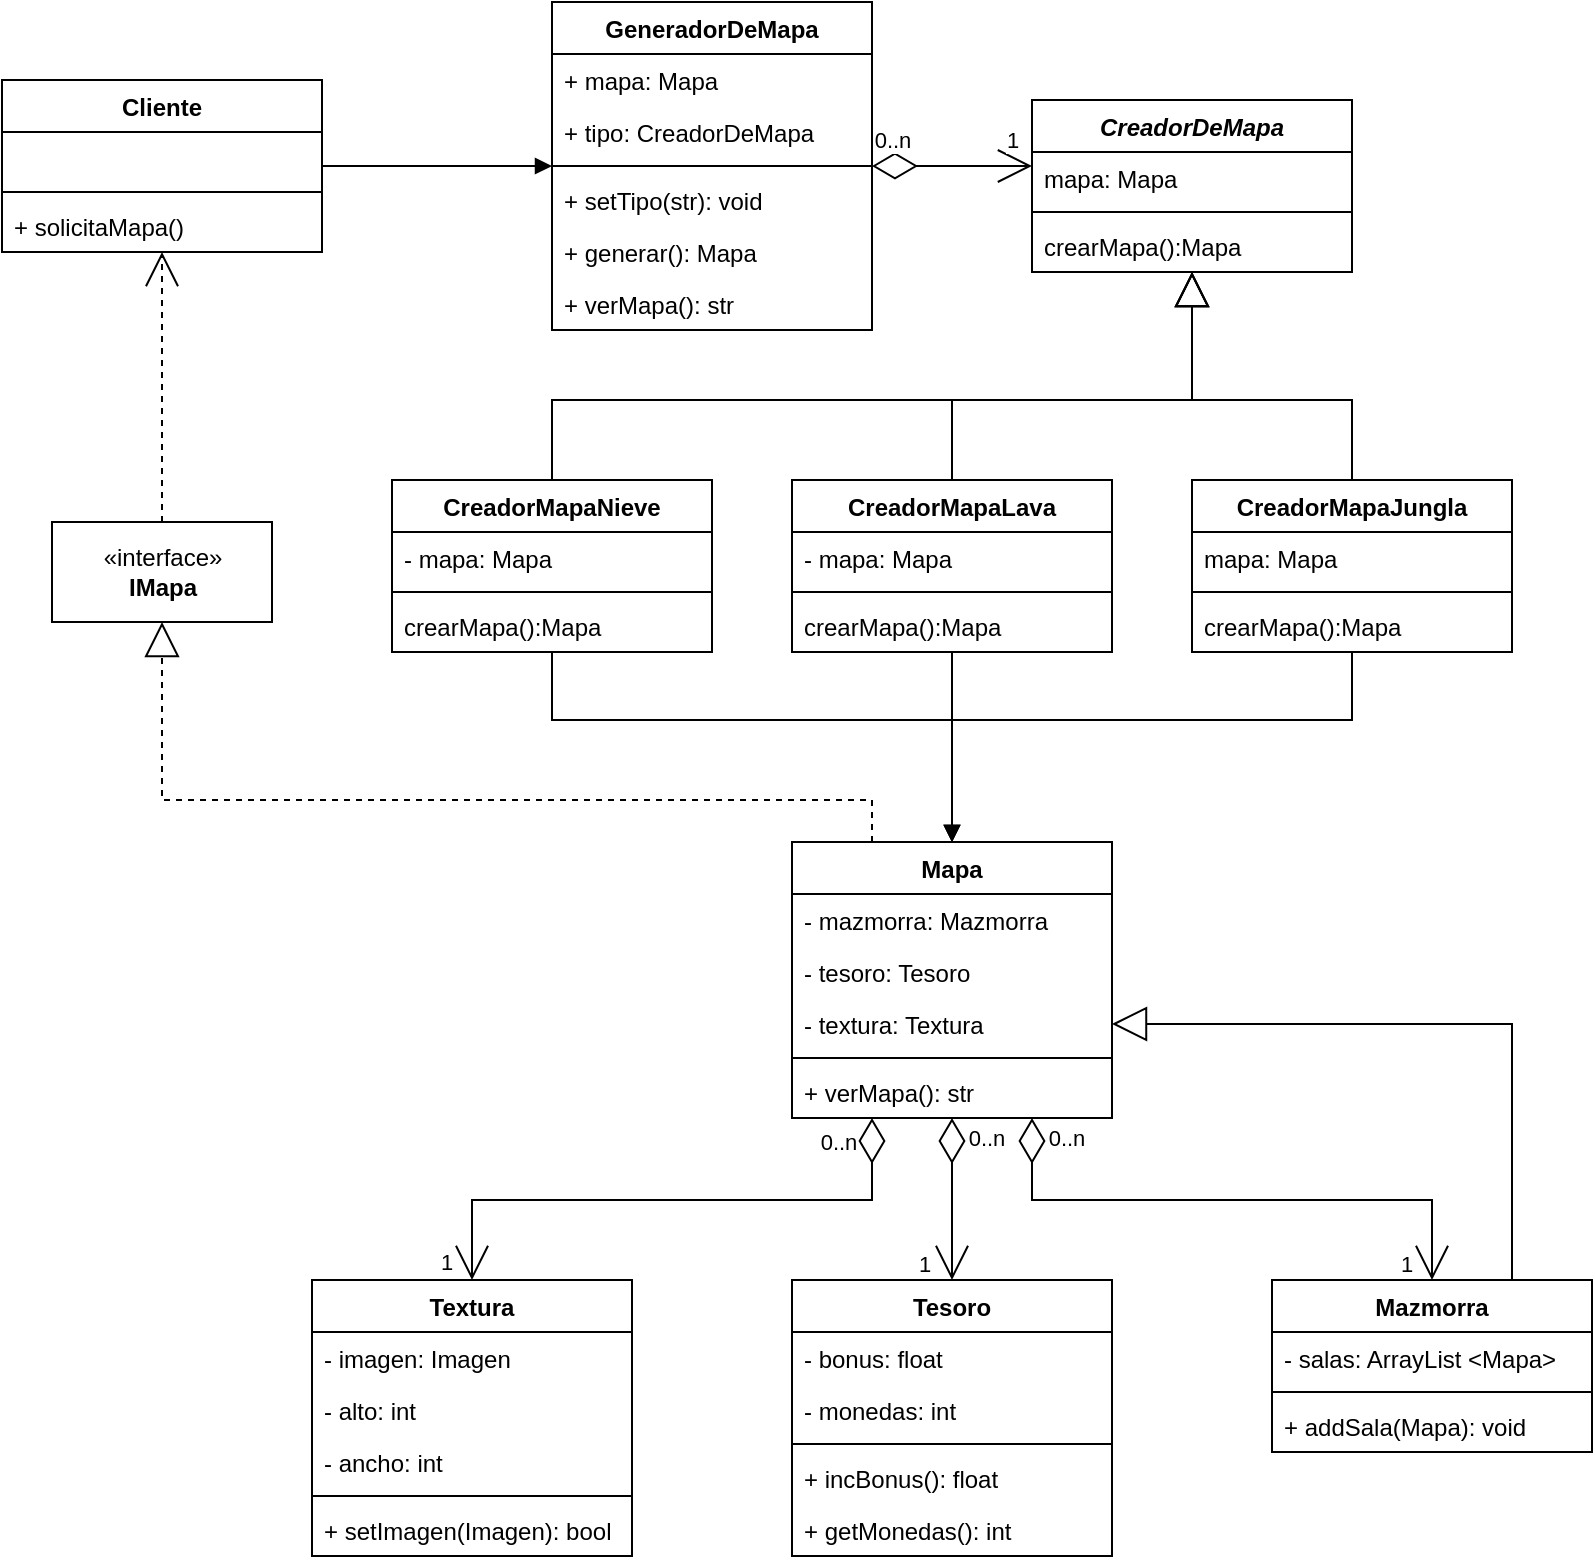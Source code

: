 <mxfile version="15.1.4" type="google"><diagram id="6EnHyA74ppr_muA8HPjM" name="Page-1"><mxGraphModel dx="699" dy="659" grid="1" gridSize="10" guides="1" tooltips="1" connect="1" arrows="1" fold="1" page="1" pageScale="1" pageWidth="1600" pageHeight="1200" math="0" shadow="0"><root><mxCell id="0"/><mxCell id="1" parent="0"/><mxCell id="7ScbWUX4ve8df_ILTSb7-1" value="Cliente" style="swimlane;fontStyle=1;align=center;verticalAlign=top;childLayout=stackLayout;horizontal=1;startSize=26;horizontalStack=0;resizeParent=1;resizeParentMax=0;resizeLast=0;collapsible=1;marginBottom=0;" parent="1" vertex="1"><mxGeometry x="85" y="160" width="160" height="86" as="geometry"/></mxCell><mxCell id="7ScbWUX4ve8df_ILTSb7-2" value=" " style="text;strokeColor=none;fillColor=none;align=left;verticalAlign=top;spacingLeft=4;spacingRight=4;overflow=hidden;rotatable=0;points=[[0,0.5],[1,0.5]];portConstraint=eastwest;" parent="7ScbWUX4ve8df_ILTSb7-1" vertex="1"><mxGeometry y="26" width="160" height="26" as="geometry"/></mxCell><mxCell id="7ScbWUX4ve8df_ILTSb7-3" value="" style="line;strokeWidth=1;fillColor=none;align=left;verticalAlign=middle;spacingTop=-1;spacingLeft=3;spacingRight=3;rotatable=0;labelPosition=right;points=[];portConstraint=eastwest;" parent="7ScbWUX4ve8df_ILTSb7-1" vertex="1"><mxGeometry y="52" width="160" height="8" as="geometry"/></mxCell><mxCell id="7ScbWUX4ve8df_ILTSb7-4" value="+ solicitaMapa()" style="text;strokeColor=none;fillColor=none;align=left;verticalAlign=top;spacingLeft=4;spacingRight=4;overflow=hidden;rotatable=0;points=[[0,0.5],[1,0.5]];portConstraint=eastwest;" parent="7ScbWUX4ve8df_ILTSb7-1" vertex="1"><mxGeometry y="60" width="160" height="26" as="geometry"/></mxCell><mxCell id="7ScbWUX4ve8df_ILTSb7-5" value="GeneradorDeMapa" style="swimlane;fontStyle=1;align=center;verticalAlign=top;childLayout=stackLayout;horizontal=1;startSize=26;horizontalStack=0;resizeParent=1;resizeParentMax=0;resizeLast=0;collapsible=1;marginBottom=0;" parent="1" vertex="1"><mxGeometry x="360" y="121" width="160" height="164" as="geometry"/></mxCell><mxCell id="7ScbWUX4ve8df_ILTSb7-6" value="+ mapa: Mapa" style="text;strokeColor=none;fillColor=none;align=left;verticalAlign=top;spacingLeft=4;spacingRight=4;overflow=hidden;rotatable=0;points=[[0,0.5],[1,0.5]];portConstraint=eastwest;" parent="7ScbWUX4ve8df_ILTSb7-5" vertex="1"><mxGeometry y="26" width="160" height="26" as="geometry"/></mxCell><mxCell id="tpcO7JHBFqA_2X1LpTh--10" value="+ tipo: CreadorDeMapa" style="text;strokeColor=none;fillColor=none;align=left;verticalAlign=top;spacingLeft=4;spacingRight=4;overflow=hidden;rotatable=0;points=[[0,0.5],[1,0.5]];portConstraint=eastwest;" parent="7ScbWUX4ve8df_ILTSb7-5" vertex="1"><mxGeometry y="52" width="160" height="26" as="geometry"/></mxCell><mxCell id="7ScbWUX4ve8df_ILTSb7-7" value="" style="line;strokeWidth=1;fillColor=none;align=left;verticalAlign=middle;spacingTop=-1;spacingLeft=3;spacingRight=3;rotatable=0;labelPosition=right;points=[];portConstraint=eastwest;" parent="7ScbWUX4ve8df_ILTSb7-5" vertex="1"><mxGeometry y="78" width="160" height="8" as="geometry"/></mxCell><mxCell id="7ScbWUX4ve8df_ILTSb7-8" value="+ setTipo(str): void" style="text;strokeColor=none;fillColor=none;align=left;verticalAlign=top;spacingLeft=4;spacingRight=4;overflow=hidden;rotatable=0;points=[[0,0.5],[1,0.5]];portConstraint=eastwest;" parent="7ScbWUX4ve8df_ILTSb7-5" vertex="1"><mxGeometry y="86" width="160" height="26" as="geometry"/></mxCell><mxCell id="tpcO7JHBFqA_2X1LpTh--9" value="+ generar(): Mapa" style="text;strokeColor=none;fillColor=none;align=left;verticalAlign=top;spacingLeft=4;spacingRight=4;overflow=hidden;rotatable=0;points=[[0,0.5],[1,0.5]];portConstraint=eastwest;" parent="7ScbWUX4ve8df_ILTSb7-5" vertex="1"><mxGeometry y="112" width="160" height="26" as="geometry"/></mxCell><mxCell id="tpcO7JHBFqA_2X1LpTh--11" value="+ verMapa(): str" style="text;strokeColor=none;fillColor=none;align=left;verticalAlign=top;spacingLeft=4;spacingRight=4;overflow=hidden;rotatable=0;points=[[0,0.5],[1,0.5]];portConstraint=eastwest;" parent="7ScbWUX4ve8df_ILTSb7-5" vertex="1"><mxGeometry y="138" width="160" height="26" as="geometry"/></mxCell><mxCell id="7ScbWUX4ve8df_ILTSb7-18" style="edgeStyle=orthogonalEdgeStyle;rounded=0;orthogonalLoop=1;jettySize=auto;html=1;entryX=1;entryY=0.5;entryDx=0;entryDy=0;endArrow=diamondThin;endFill=0;startSize=15;endSize=20;startArrow=open;startFill=0;" parent="1" target="7ScbWUX4ve8df_ILTSb7-5" edge="1"><mxGeometry relative="1" as="geometry"><Array as="points"><mxPoint x="560" y="203"/></Array><mxPoint x="600" y="203" as="sourcePoint"/></mxGeometry></mxCell><mxCell id="7ScbWUX4ve8df_ILTSb7-19" value="0..n" style="edgeLabel;html=1;align=center;verticalAlign=middle;resizable=0;points=[];" parent="7ScbWUX4ve8df_ILTSb7-18" vertex="1" connectable="0"><mxGeometry x="0.87" y="-4" relative="1" as="geometry"><mxPoint x="5" y="-9" as="offset"/></mxGeometry></mxCell><mxCell id="7ScbWUX4ve8df_ILTSb7-21" value="1" style="edgeLabel;html=1;align=center;verticalAlign=middle;resizable=0;points=[];" parent="7ScbWUX4ve8df_ILTSb7-18" vertex="1" connectable="0"><mxGeometry x="-0.84" relative="1" as="geometry"><mxPoint x="-4" y="-13" as="offset"/></mxGeometry></mxCell><mxCell id="7ScbWUX4ve8df_ILTSb7-9" value="CreadorDeMapa" style="swimlane;fontStyle=3;align=center;verticalAlign=top;childLayout=stackLayout;horizontal=1;startSize=26;horizontalStack=0;resizeParent=1;resizeParentMax=0;resizeLast=0;collapsible=1;marginBottom=0;" parent="1" vertex="1"><mxGeometry x="600" y="170" width="160" height="86" as="geometry"/></mxCell><mxCell id="7ScbWUX4ve8df_ILTSb7-10" value="mapa: Mapa" style="text;strokeColor=none;fillColor=none;align=left;verticalAlign=top;spacingLeft=4;spacingRight=4;overflow=hidden;rotatable=0;points=[[0,0.5],[1,0.5]];portConstraint=eastwest;" parent="7ScbWUX4ve8df_ILTSb7-9" vertex="1"><mxGeometry y="26" width="160" height="26" as="geometry"/></mxCell><mxCell id="7ScbWUX4ve8df_ILTSb7-11" value="" style="line;strokeWidth=1;fillColor=none;align=left;verticalAlign=middle;spacingTop=-1;spacingLeft=3;spacingRight=3;rotatable=0;labelPosition=right;points=[];portConstraint=eastwest;" parent="7ScbWUX4ve8df_ILTSb7-9" vertex="1"><mxGeometry y="52" width="160" height="8" as="geometry"/></mxCell><mxCell id="7ScbWUX4ve8df_ILTSb7-12" value="crearMapa():Mapa" style="text;strokeColor=none;fillColor=none;align=left;verticalAlign=top;spacingLeft=4;spacingRight=4;overflow=hidden;rotatable=0;points=[[0,0.5],[1,0.5]];portConstraint=eastwest;" parent="7ScbWUX4ve8df_ILTSb7-9" vertex="1"><mxGeometry y="60" width="160" height="26" as="geometry"/></mxCell><mxCell id="7ScbWUX4ve8df_ILTSb7-13" value="CreadorMapaNieve" style="swimlane;fontStyle=1;align=center;verticalAlign=top;childLayout=stackLayout;horizontal=1;startSize=26;horizontalStack=0;resizeParent=1;resizeParentMax=0;resizeLast=0;collapsible=1;marginBottom=0;" parent="1" vertex="1"><mxGeometry x="280" y="360" width="160" height="86" as="geometry"/></mxCell><mxCell id="7ScbWUX4ve8df_ILTSb7-14" value="- mapa: Mapa" style="text;strokeColor=none;fillColor=none;align=left;verticalAlign=top;spacingLeft=4;spacingRight=4;overflow=hidden;rotatable=0;points=[[0,0.5],[1,0.5]];portConstraint=eastwest;" parent="7ScbWUX4ve8df_ILTSb7-13" vertex="1"><mxGeometry y="26" width="160" height="26" as="geometry"/></mxCell><mxCell id="7ScbWUX4ve8df_ILTSb7-15" value="" style="line;strokeWidth=1;fillColor=none;align=left;verticalAlign=middle;spacingTop=-1;spacingLeft=3;spacingRight=3;rotatable=0;labelPosition=right;points=[];portConstraint=eastwest;" parent="7ScbWUX4ve8df_ILTSb7-13" vertex="1"><mxGeometry y="52" width="160" height="8" as="geometry"/></mxCell><mxCell id="7ScbWUX4ve8df_ILTSb7-16" value="crearMapa():Mapa" style="text;strokeColor=none;fillColor=none;align=left;verticalAlign=top;spacingLeft=4;spacingRight=4;overflow=hidden;rotatable=0;points=[[0,0.5],[1,0.5]];portConstraint=eastwest;" parent="7ScbWUX4ve8df_ILTSb7-13" vertex="1"><mxGeometry y="60" width="160" height="26" as="geometry"/></mxCell><mxCell id="7ScbWUX4ve8df_ILTSb7-17" style="edgeStyle=orthogonalEdgeStyle;rounded=0;orthogonalLoop=1;jettySize=auto;html=1;exitX=0.5;exitY=1;exitDx=0;exitDy=0;endArrow=none;endFill=0;entryX=0.5;entryY=0;entryDx=0;entryDy=0;startArrow=block;startFill=0;startSize=15;" parent="1" source="7ScbWUX4ve8df_ILTSb7-9" target="7ScbWUX4ve8df_ILTSb7-13" edge="1"><mxGeometry relative="1" as="geometry"><mxPoint x="445" y="351" as="sourcePoint"/><mxPoint x="505" y="424" as="targetPoint"/><Array as="points"><mxPoint x="680" y="320"/><mxPoint x="360" y="320"/></Array></mxGeometry></mxCell><mxCell id="7ScbWUX4ve8df_ILTSb7-28" style="edgeStyle=orthogonalEdgeStyle;rounded=0;orthogonalLoop=1;jettySize=auto;html=1;exitX=0.25;exitY=0;exitDx=0;exitDy=0;entryX=0.5;entryY=1;entryDx=0;entryDy=0;startArrow=none;startFill=0;endArrow=block;endFill=0;startSize=15;endSize=15;dashed=1;" parent="1" source="7ScbWUX4ve8df_ILTSb7-22" target="7ScbWUX4ve8df_ILTSb7-27" edge="1"><mxGeometry relative="1" as="geometry"><Array as="points"><mxPoint x="520" y="520"/><mxPoint x="165" y="520"/></Array></mxGeometry></mxCell><mxCell id="7ScbWUX4ve8df_ILTSb7-22" value="Mapa" style="swimlane;fontStyle=1;align=center;verticalAlign=top;childLayout=stackLayout;horizontal=1;startSize=26;horizontalStack=0;resizeParent=1;resizeParentMax=0;resizeLast=0;collapsible=1;marginBottom=0;" parent="1" vertex="1"><mxGeometry x="480" y="541" width="160" height="138" as="geometry"/></mxCell><mxCell id="tpcO7JHBFqA_2X1LpTh--2" value="- mazmorra: Mazmorra" style="text;strokeColor=none;fillColor=none;align=left;verticalAlign=top;spacingLeft=4;spacingRight=4;overflow=hidden;rotatable=0;points=[[0,0.5],[1,0.5]];portConstraint=eastwest;" parent="7ScbWUX4ve8df_ILTSb7-22" vertex="1"><mxGeometry y="26" width="160" height="26" as="geometry"/></mxCell><mxCell id="tpcO7JHBFqA_2X1LpTh--3" value="- tesoro: Tesoro" style="text;strokeColor=none;fillColor=none;align=left;verticalAlign=top;spacingLeft=4;spacingRight=4;overflow=hidden;rotatable=0;points=[[0,0.5],[1,0.5]];portConstraint=eastwest;" parent="7ScbWUX4ve8df_ILTSb7-22" vertex="1"><mxGeometry y="52" width="160" height="26" as="geometry"/></mxCell><mxCell id="7ScbWUX4ve8df_ILTSb7-23" value="- textura: Textura" style="text;strokeColor=none;fillColor=none;align=left;verticalAlign=top;spacingLeft=4;spacingRight=4;overflow=hidden;rotatable=0;points=[[0,0.5],[1,0.5]];portConstraint=eastwest;" parent="7ScbWUX4ve8df_ILTSb7-22" vertex="1"><mxGeometry y="78" width="160" height="26" as="geometry"/></mxCell><mxCell id="7ScbWUX4ve8df_ILTSb7-24" value="" style="line;strokeWidth=1;fillColor=none;align=left;verticalAlign=middle;spacingTop=-1;spacingLeft=3;spacingRight=3;rotatable=0;labelPosition=right;points=[];portConstraint=eastwest;" parent="7ScbWUX4ve8df_ILTSb7-22" vertex="1"><mxGeometry y="104" width="160" height="8" as="geometry"/></mxCell><mxCell id="7ScbWUX4ve8df_ILTSb7-25" value="+ verMapa(): str" style="text;strokeColor=none;fillColor=none;align=left;verticalAlign=top;spacingLeft=4;spacingRight=4;overflow=hidden;rotatable=0;points=[[0,0.5],[1,0.5]];portConstraint=eastwest;" parent="7ScbWUX4ve8df_ILTSb7-22" vertex="1"><mxGeometry y="112" width="160" height="26" as="geometry"/></mxCell><mxCell id="7ScbWUX4ve8df_ILTSb7-57" style="edgeStyle=orthogonalEdgeStyle;rounded=0;orthogonalLoop=1;jettySize=auto;html=1;exitX=0.5;exitY=0;exitDx=0;exitDy=0;entryX=0.5;entryY=1;entryDx=0;entryDy=0;dashed=1;startArrow=none;startFill=0;endArrow=open;endFill=0;startSize=15;endSize=15;" parent="1" source="7ScbWUX4ve8df_ILTSb7-27" target="7ScbWUX4ve8df_ILTSb7-1" edge="1"><mxGeometry relative="1" as="geometry"/></mxCell><mxCell id="7ScbWUX4ve8df_ILTSb7-27" value="«interface»&lt;br&gt;&lt;b&gt;IMapa&lt;/b&gt;" style="html=1;" parent="1" vertex="1"><mxGeometry x="110" y="381" width="110" height="50" as="geometry"/></mxCell><mxCell id="7ScbWUX4ve8df_ILTSb7-29" value="Textura" style="swimlane;fontStyle=1;align=center;verticalAlign=top;childLayout=stackLayout;horizontal=1;startSize=26;horizontalStack=0;resizeParent=1;resizeParentMax=0;resizeLast=0;collapsible=1;marginBottom=0;" parent="1" vertex="1"><mxGeometry x="240" y="760" width="160" height="138" as="geometry"/></mxCell><mxCell id="tpcO7JHBFqA_2X1LpTh--6" value="- imagen: Imagen" style="text;strokeColor=none;fillColor=none;align=left;verticalAlign=top;spacingLeft=4;spacingRight=4;overflow=hidden;rotatable=0;points=[[0,0.5],[1,0.5]];portConstraint=eastwest;" parent="7ScbWUX4ve8df_ILTSb7-29" vertex="1"><mxGeometry y="26" width="160" height="26" as="geometry"/></mxCell><mxCell id="tpcO7JHBFqA_2X1LpTh--7" value="- alto: int" style="text;strokeColor=none;fillColor=none;align=left;verticalAlign=top;spacingLeft=4;spacingRight=4;overflow=hidden;rotatable=0;points=[[0,0.5],[1,0.5]];portConstraint=eastwest;" parent="7ScbWUX4ve8df_ILTSb7-29" vertex="1"><mxGeometry y="52" width="160" height="26" as="geometry"/></mxCell><mxCell id="7ScbWUX4ve8df_ILTSb7-30" value="- ancho: int" style="text;strokeColor=none;fillColor=none;align=left;verticalAlign=top;spacingLeft=4;spacingRight=4;overflow=hidden;rotatable=0;points=[[0,0.5],[1,0.5]];portConstraint=eastwest;" parent="7ScbWUX4ve8df_ILTSb7-29" vertex="1"><mxGeometry y="78" width="160" height="26" as="geometry"/></mxCell><mxCell id="7ScbWUX4ve8df_ILTSb7-31" value="" style="line;strokeWidth=1;fillColor=none;align=left;verticalAlign=middle;spacingTop=-1;spacingLeft=3;spacingRight=3;rotatable=0;labelPosition=right;points=[];portConstraint=eastwest;" parent="7ScbWUX4ve8df_ILTSb7-29" vertex="1"><mxGeometry y="104" width="160" height="8" as="geometry"/></mxCell><mxCell id="7ScbWUX4ve8df_ILTSb7-32" value="+ setImagen(Imagen): bool" style="text;strokeColor=none;fillColor=none;align=left;verticalAlign=top;spacingLeft=4;spacingRight=4;overflow=hidden;rotatable=0;points=[[0,0.5],[1,0.5]];portConstraint=eastwest;" parent="7ScbWUX4ve8df_ILTSb7-29" vertex="1"><mxGeometry y="112" width="160" height="26" as="geometry"/></mxCell><mxCell id="7ScbWUX4ve8df_ILTSb7-37" value="Tesoro" style="swimlane;fontStyle=1;align=center;verticalAlign=top;childLayout=stackLayout;horizontal=1;startSize=26;horizontalStack=0;resizeParent=1;resizeParentMax=0;resizeLast=0;collapsible=1;marginBottom=0;" parent="1" vertex="1"><mxGeometry x="480" y="760" width="160" height="138" as="geometry"/></mxCell><mxCell id="tpcO7JHBFqA_2X1LpTh--5" value="- bonus: float" style="text;strokeColor=none;fillColor=none;align=left;verticalAlign=top;spacingLeft=4;spacingRight=4;overflow=hidden;rotatable=0;points=[[0,0.5],[1,0.5]];portConstraint=eastwest;" parent="7ScbWUX4ve8df_ILTSb7-37" vertex="1"><mxGeometry y="26" width="160" height="26" as="geometry"/></mxCell><mxCell id="7ScbWUX4ve8df_ILTSb7-38" value="- monedas: int" style="text;strokeColor=none;fillColor=none;align=left;verticalAlign=top;spacingLeft=4;spacingRight=4;overflow=hidden;rotatable=0;points=[[0,0.5],[1,0.5]];portConstraint=eastwest;" parent="7ScbWUX4ve8df_ILTSb7-37" vertex="1"><mxGeometry y="52" width="160" height="26" as="geometry"/></mxCell><mxCell id="7ScbWUX4ve8df_ILTSb7-39" value="" style="line;strokeWidth=1;fillColor=none;align=left;verticalAlign=middle;spacingTop=-1;spacingLeft=3;spacingRight=3;rotatable=0;labelPosition=right;points=[];portConstraint=eastwest;" parent="7ScbWUX4ve8df_ILTSb7-37" vertex="1"><mxGeometry y="78" width="160" height="8" as="geometry"/></mxCell><mxCell id="7ScbWUX4ve8df_ILTSb7-40" value="+ incBonus(): float" style="text;strokeColor=none;fillColor=none;align=left;verticalAlign=top;spacingLeft=4;spacingRight=4;overflow=hidden;rotatable=0;points=[[0,0.5],[1,0.5]];portConstraint=eastwest;" parent="7ScbWUX4ve8df_ILTSb7-37" vertex="1"><mxGeometry y="86" width="160" height="26" as="geometry"/></mxCell><mxCell id="otvVu3BzpkUGjdW5pE2W-4" value="+ getMonedas(): int" style="text;strokeColor=none;fillColor=none;align=left;verticalAlign=top;spacingLeft=4;spacingRight=4;overflow=hidden;rotatable=0;points=[[0,0.5],[1,0.5]];portConstraint=eastwest;" parent="7ScbWUX4ve8df_ILTSb7-37" vertex="1"><mxGeometry y="112" width="160" height="26" as="geometry"/></mxCell><mxCell id="tpcO7JHBFqA_2X1LpTh--1" style="edgeStyle=orthogonalEdgeStyle;rounded=0;orthogonalLoop=1;jettySize=auto;html=1;exitX=0.75;exitY=0;exitDx=0;exitDy=0;entryX=1;entryY=0.5;entryDx=0;entryDy=0;endArrow=block;endFill=0;startSize=15;endSize=15;" parent="1" source="7ScbWUX4ve8df_ILTSb7-41" target="7ScbWUX4ve8df_ILTSb7-23" edge="1"><mxGeometry relative="1" as="geometry"/></mxCell><mxCell id="7ScbWUX4ve8df_ILTSb7-41" value="Mazmorra" style="swimlane;fontStyle=1;align=center;verticalAlign=top;childLayout=stackLayout;horizontal=1;startSize=26;horizontalStack=0;resizeParent=1;resizeParentMax=0;resizeLast=0;collapsible=1;marginBottom=0;" parent="1" vertex="1"><mxGeometry x="720" y="760" width="160" height="86" as="geometry"/></mxCell><mxCell id="7ScbWUX4ve8df_ILTSb7-42" value="- salas: ArrayList &lt;Mapa&gt;" style="text;strokeColor=none;fillColor=none;align=left;verticalAlign=top;spacingLeft=4;spacingRight=4;overflow=hidden;rotatable=0;points=[[0,0.5],[1,0.5]];portConstraint=eastwest;" parent="7ScbWUX4ve8df_ILTSb7-41" vertex="1"><mxGeometry y="26" width="160" height="26" as="geometry"/></mxCell><mxCell id="7ScbWUX4ve8df_ILTSb7-43" value="" style="line;strokeWidth=1;fillColor=none;align=left;verticalAlign=middle;spacingTop=-1;spacingLeft=3;spacingRight=3;rotatable=0;labelPosition=right;points=[];portConstraint=eastwest;" parent="7ScbWUX4ve8df_ILTSb7-41" vertex="1"><mxGeometry y="52" width="160" height="8" as="geometry"/></mxCell><mxCell id="7ScbWUX4ve8df_ILTSb7-44" value="+ addSala(Mapa): void" style="text;strokeColor=none;fillColor=none;align=left;verticalAlign=top;spacingLeft=4;spacingRight=4;overflow=hidden;rotatable=0;points=[[0,0.5],[1,0.5]];portConstraint=eastwest;" parent="7ScbWUX4ve8df_ILTSb7-41" vertex="1"><mxGeometry y="60" width="160" height="26" as="geometry"/></mxCell><mxCell id="7ScbWUX4ve8df_ILTSb7-46" style="edgeStyle=orthogonalEdgeStyle;rounded=0;orthogonalLoop=1;jettySize=auto;html=1;entryX=0.25;entryY=1;entryDx=0;entryDy=0;endArrow=diamondThin;endFill=0;startSize=15;endSize=20;startArrow=open;startFill=0;exitX=0.5;exitY=0;exitDx=0;exitDy=0;" parent="1" source="7ScbWUX4ve8df_ILTSb7-29" target="7ScbWUX4ve8df_ILTSb7-22" edge="1"><mxGeometry relative="1" as="geometry"><mxPoint x="360" y="730" as="sourcePoint"/><mxPoint x="445" y="627" as="targetPoint"/><Array as="points"><mxPoint x="320" y="720"/><mxPoint x="520" y="720"/></Array></mxGeometry></mxCell><mxCell id="7ScbWUX4ve8df_ILTSb7-47" value="0..n" style="edgeLabel;html=1;align=center;verticalAlign=middle;resizable=0;points=[];" parent="7ScbWUX4ve8df_ILTSb7-46" vertex="1" connectable="0"><mxGeometry x="0.87" y="-4" relative="1" as="geometry"><mxPoint x="-21" y="-7" as="offset"/></mxGeometry></mxCell><mxCell id="7ScbWUX4ve8df_ILTSb7-48" value="1" style="edgeLabel;html=1;align=center;verticalAlign=middle;resizable=0;points=[];" parent="7ScbWUX4ve8df_ILTSb7-46" vertex="1" connectable="0"><mxGeometry x="-0.84" relative="1" as="geometry"><mxPoint x="-13" y="13" as="offset"/></mxGeometry></mxCell><mxCell id="7ScbWUX4ve8df_ILTSb7-50" style="edgeStyle=orthogonalEdgeStyle;rounded=0;orthogonalLoop=1;jettySize=auto;html=1;entryX=0.75;entryY=1;entryDx=0;entryDy=0;endArrow=diamondThin;endFill=0;startSize=15;endSize=20;startArrow=open;startFill=0;exitX=0.5;exitY=0;exitDx=0;exitDy=0;" parent="1" source="7ScbWUX4ve8df_ILTSb7-41" target="7ScbWUX4ve8df_ILTSb7-22" edge="1"><mxGeometry relative="1" as="geometry"><mxPoint x="800" y="750" as="sourcePoint"/><mxPoint x="815.0" y="611" as="targetPoint"/><Array as="points"><mxPoint x="800" y="720"/><mxPoint x="600" y="720"/></Array></mxGeometry></mxCell><mxCell id="7ScbWUX4ve8df_ILTSb7-51" value="0..n" style="edgeLabel;html=1;align=center;verticalAlign=middle;resizable=0;points=[];" parent="7ScbWUX4ve8df_ILTSb7-50" vertex="1" connectable="0"><mxGeometry x="0.87" y="-4" relative="1" as="geometry"><mxPoint x="13" y="-9" as="offset"/></mxGeometry></mxCell><mxCell id="7ScbWUX4ve8df_ILTSb7-52" value="1" style="edgeLabel;html=1;align=center;verticalAlign=middle;resizable=0;points=[];" parent="7ScbWUX4ve8df_ILTSb7-50" vertex="1" connectable="0"><mxGeometry x="-0.84" relative="1" as="geometry"><mxPoint x="-13" y="14" as="offset"/></mxGeometry></mxCell><mxCell id="7ScbWUX4ve8df_ILTSb7-53" style="edgeStyle=orthogonalEdgeStyle;rounded=0;orthogonalLoop=1;jettySize=auto;html=1;exitX=0.5;exitY=0;exitDx=0;exitDy=0;entryX=0.5;entryY=1;entryDx=0;entryDy=0;endArrow=diamondThin;endFill=0;startSize=15;endSize=20;startArrow=open;startFill=0;" parent="1" source="7ScbWUX4ve8df_ILTSb7-37" target="7ScbWUX4ve8df_ILTSb7-22" edge="1"><mxGeometry relative="1" as="geometry"><mxPoint x="775" y="711" as="sourcePoint"/><mxPoint x="615" y="637" as="targetPoint"/><Array as="points"><mxPoint x="560" y="760"/><mxPoint x="560" y="627"/></Array></mxGeometry></mxCell><mxCell id="7ScbWUX4ve8df_ILTSb7-54" value="0..n" style="edgeLabel;html=1;align=center;verticalAlign=middle;resizable=0;points=[];" parent="7ScbWUX4ve8df_ILTSb7-53" vertex="1" connectable="0"><mxGeometry x="0.87" y="-4" relative="1" as="geometry"><mxPoint x="13" y="4" as="offset"/></mxGeometry></mxCell><mxCell id="7ScbWUX4ve8df_ILTSb7-55" value="1" style="edgeLabel;html=1;align=center;verticalAlign=middle;resizable=0;points=[];" parent="7ScbWUX4ve8df_ILTSb7-53" vertex="1" connectable="0"><mxGeometry x="-0.84" relative="1" as="geometry"><mxPoint x="-14" y="-2" as="offset"/></mxGeometry></mxCell><mxCell id="7ScbWUX4ve8df_ILTSb7-56" style="edgeStyle=orthogonalEdgeStyle;rounded=0;orthogonalLoop=1;jettySize=auto;html=1;exitX=0.5;exitY=1;exitDx=0;exitDy=0;entryX=0.5;entryY=0;entryDx=0;entryDy=0;endArrow=block;endFill=1;" parent="1" source="7ScbWUX4ve8df_ILTSb7-13" target="7ScbWUX4ve8df_ILTSb7-22" edge="1"><mxGeometry relative="1" as="geometry"><mxPoint x="605" y="491" as="sourcePoint"/><mxPoint x="685" y="491" as="targetPoint"/><Array as="points"><mxPoint x="360" y="480"/><mxPoint x="560" y="480"/></Array></mxGeometry></mxCell><mxCell id="7ScbWUX4ve8df_ILTSb7-58" style="edgeStyle=orthogonalEdgeStyle;rounded=0;orthogonalLoop=1;jettySize=auto;html=1;exitX=1;exitY=0.5;exitDx=0;exitDy=0;entryX=0;entryY=0.5;entryDx=0;entryDy=0;endArrow=block;endFill=1;" parent="1" source="7ScbWUX4ve8df_ILTSb7-1" target="7ScbWUX4ve8df_ILTSb7-5" edge="1"><mxGeometry relative="1" as="geometry"><mxPoint x="450" y="373" as="sourcePoint"/><mxPoint x="530" y="373" as="targetPoint"/></mxGeometry></mxCell><mxCell id="hpRuqRZidSnM2ybmw8c8-1" value="CreadorMapaLava" style="swimlane;fontStyle=1;align=center;verticalAlign=top;childLayout=stackLayout;horizontal=1;startSize=26;horizontalStack=0;resizeParent=1;resizeParentMax=0;resizeLast=0;collapsible=1;marginBottom=0;" parent="1" vertex="1"><mxGeometry x="480" y="360" width="160" height="86" as="geometry"/></mxCell><mxCell id="hpRuqRZidSnM2ybmw8c8-2" value="- mapa: Mapa" style="text;strokeColor=none;fillColor=none;align=left;verticalAlign=top;spacingLeft=4;spacingRight=4;overflow=hidden;rotatable=0;points=[[0,0.5],[1,0.5]];portConstraint=eastwest;" parent="hpRuqRZidSnM2ybmw8c8-1" vertex="1"><mxGeometry y="26" width="160" height="26" as="geometry"/></mxCell><mxCell id="hpRuqRZidSnM2ybmw8c8-3" value="" style="line;strokeWidth=1;fillColor=none;align=left;verticalAlign=middle;spacingTop=-1;spacingLeft=3;spacingRight=3;rotatable=0;labelPosition=right;points=[];portConstraint=eastwest;" parent="hpRuqRZidSnM2ybmw8c8-1" vertex="1"><mxGeometry y="52" width="160" height="8" as="geometry"/></mxCell><mxCell id="hpRuqRZidSnM2ybmw8c8-4" value="crearMapa():Mapa" style="text;strokeColor=none;fillColor=none;align=left;verticalAlign=top;spacingLeft=4;spacingRight=4;overflow=hidden;rotatable=0;points=[[0,0.5],[1,0.5]];portConstraint=eastwest;" parent="hpRuqRZidSnM2ybmw8c8-1" vertex="1"><mxGeometry y="60" width="160" height="26" as="geometry"/></mxCell><mxCell id="hpRuqRZidSnM2ybmw8c8-5" value="CreadorMapaJungla" style="swimlane;fontStyle=1;align=center;verticalAlign=top;childLayout=stackLayout;horizontal=1;startSize=26;horizontalStack=0;resizeParent=1;resizeParentMax=0;resizeLast=0;collapsible=1;marginBottom=0;" parent="1" vertex="1"><mxGeometry x="680" y="360" width="160" height="86" as="geometry"/></mxCell><mxCell id="hpRuqRZidSnM2ybmw8c8-6" value="mapa: Mapa" style="text;strokeColor=none;fillColor=none;align=left;verticalAlign=top;spacingLeft=4;spacingRight=4;overflow=hidden;rotatable=0;points=[[0,0.5],[1,0.5]];portConstraint=eastwest;" parent="hpRuqRZidSnM2ybmw8c8-5" vertex="1"><mxGeometry y="26" width="160" height="26" as="geometry"/></mxCell><mxCell id="hpRuqRZidSnM2ybmw8c8-7" value="" style="line;strokeWidth=1;fillColor=none;align=left;verticalAlign=middle;spacingTop=-1;spacingLeft=3;spacingRight=3;rotatable=0;labelPosition=right;points=[];portConstraint=eastwest;" parent="hpRuqRZidSnM2ybmw8c8-5" vertex="1"><mxGeometry y="52" width="160" height="8" as="geometry"/></mxCell><mxCell id="hpRuqRZidSnM2ybmw8c8-8" value="crearMapa():Mapa" style="text;strokeColor=none;fillColor=none;align=left;verticalAlign=top;spacingLeft=4;spacingRight=4;overflow=hidden;rotatable=0;points=[[0,0.5],[1,0.5]];portConstraint=eastwest;" parent="hpRuqRZidSnM2ybmw8c8-5" vertex="1"><mxGeometry y="60" width="160" height="26" as="geometry"/></mxCell><mxCell id="hpRuqRZidSnM2ybmw8c8-10" style="edgeStyle=orthogonalEdgeStyle;rounded=0;orthogonalLoop=1;jettySize=auto;html=1;exitX=0.5;exitY=1;exitDx=0;exitDy=0;entryX=0.5;entryY=0;entryDx=0;entryDy=0;endArrow=block;endFill=1;" parent="1" source="hpRuqRZidSnM2ybmw8c8-5" target="7ScbWUX4ve8df_ILTSb7-22" edge="1"><mxGeometry relative="1" as="geometry"><mxPoint x="370" y="456" as="sourcePoint"/><mxPoint x="570" y="551" as="targetPoint"/><Array as="points"><mxPoint x="760" y="480"/><mxPoint x="560" y="480"/></Array></mxGeometry></mxCell><mxCell id="hpRuqRZidSnM2ybmw8c8-11" style="edgeStyle=orthogonalEdgeStyle;rounded=0;orthogonalLoop=1;jettySize=auto;html=1;exitX=0.5;exitY=1;exitDx=0;exitDy=0;entryX=0.5;entryY=0;entryDx=0;entryDy=0;endArrow=block;endFill=1;" parent="1" source="hpRuqRZidSnM2ybmw8c8-1" target="7ScbWUX4ve8df_ILTSb7-22" edge="1"><mxGeometry relative="1" as="geometry"><mxPoint x="770.0" y="456" as="sourcePoint"/><mxPoint x="570" y="551" as="targetPoint"/><Array as="points"><mxPoint x="560" y="520"/><mxPoint x="560" y="520"/></Array></mxGeometry></mxCell><mxCell id="hpRuqRZidSnM2ybmw8c8-12" style="edgeStyle=orthogonalEdgeStyle;rounded=0;orthogonalLoop=1;jettySize=auto;html=1;exitX=0.5;exitY=1;exitDx=0;exitDy=0;endArrow=none;endFill=0;entryX=0.5;entryY=0;entryDx=0;entryDy=0;startArrow=block;startFill=0;startSize=15;" parent="1" source="7ScbWUX4ve8df_ILTSb7-9" target="hpRuqRZidSnM2ybmw8c8-1" edge="1"><mxGeometry relative="1" as="geometry"><mxPoint x="690" y="266.0" as="sourcePoint"/><mxPoint x="370" y="370" as="targetPoint"/><Array as="points"><mxPoint x="680" y="320"/><mxPoint x="560" y="320"/></Array></mxGeometry></mxCell><mxCell id="hpRuqRZidSnM2ybmw8c8-13" style="edgeStyle=orthogonalEdgeStyle;rounded=0;orthogonalLoop=1;jettySize=auto;html=1;exitX=0.5;exitY=1;exitDx=0;exitDy=0;endArrow=none;endFill=0;entryX=0.5;entryY=0;entryDx=0;entryDy=0;startArrow=block;startFill=0;startSize=15;" parent="1" source="7ScbWUX4ve8df_ILTSb7-9" target="hpRuqRZidSnM2ybmw8c8-5" edge="1"><mxGeometry relative="1" as="geometry"><mxPoint x="690" y="266.0" as="sourcePoint"/><mxPoint x="570" y="370" as="targetPoint"/><Array as="points"><mxPoint x="680" y="320"/><mxPoint x="760" y="320"/></Array></mxGeometry></mxCell></root></mxGraphModel></diagram></mxfile>